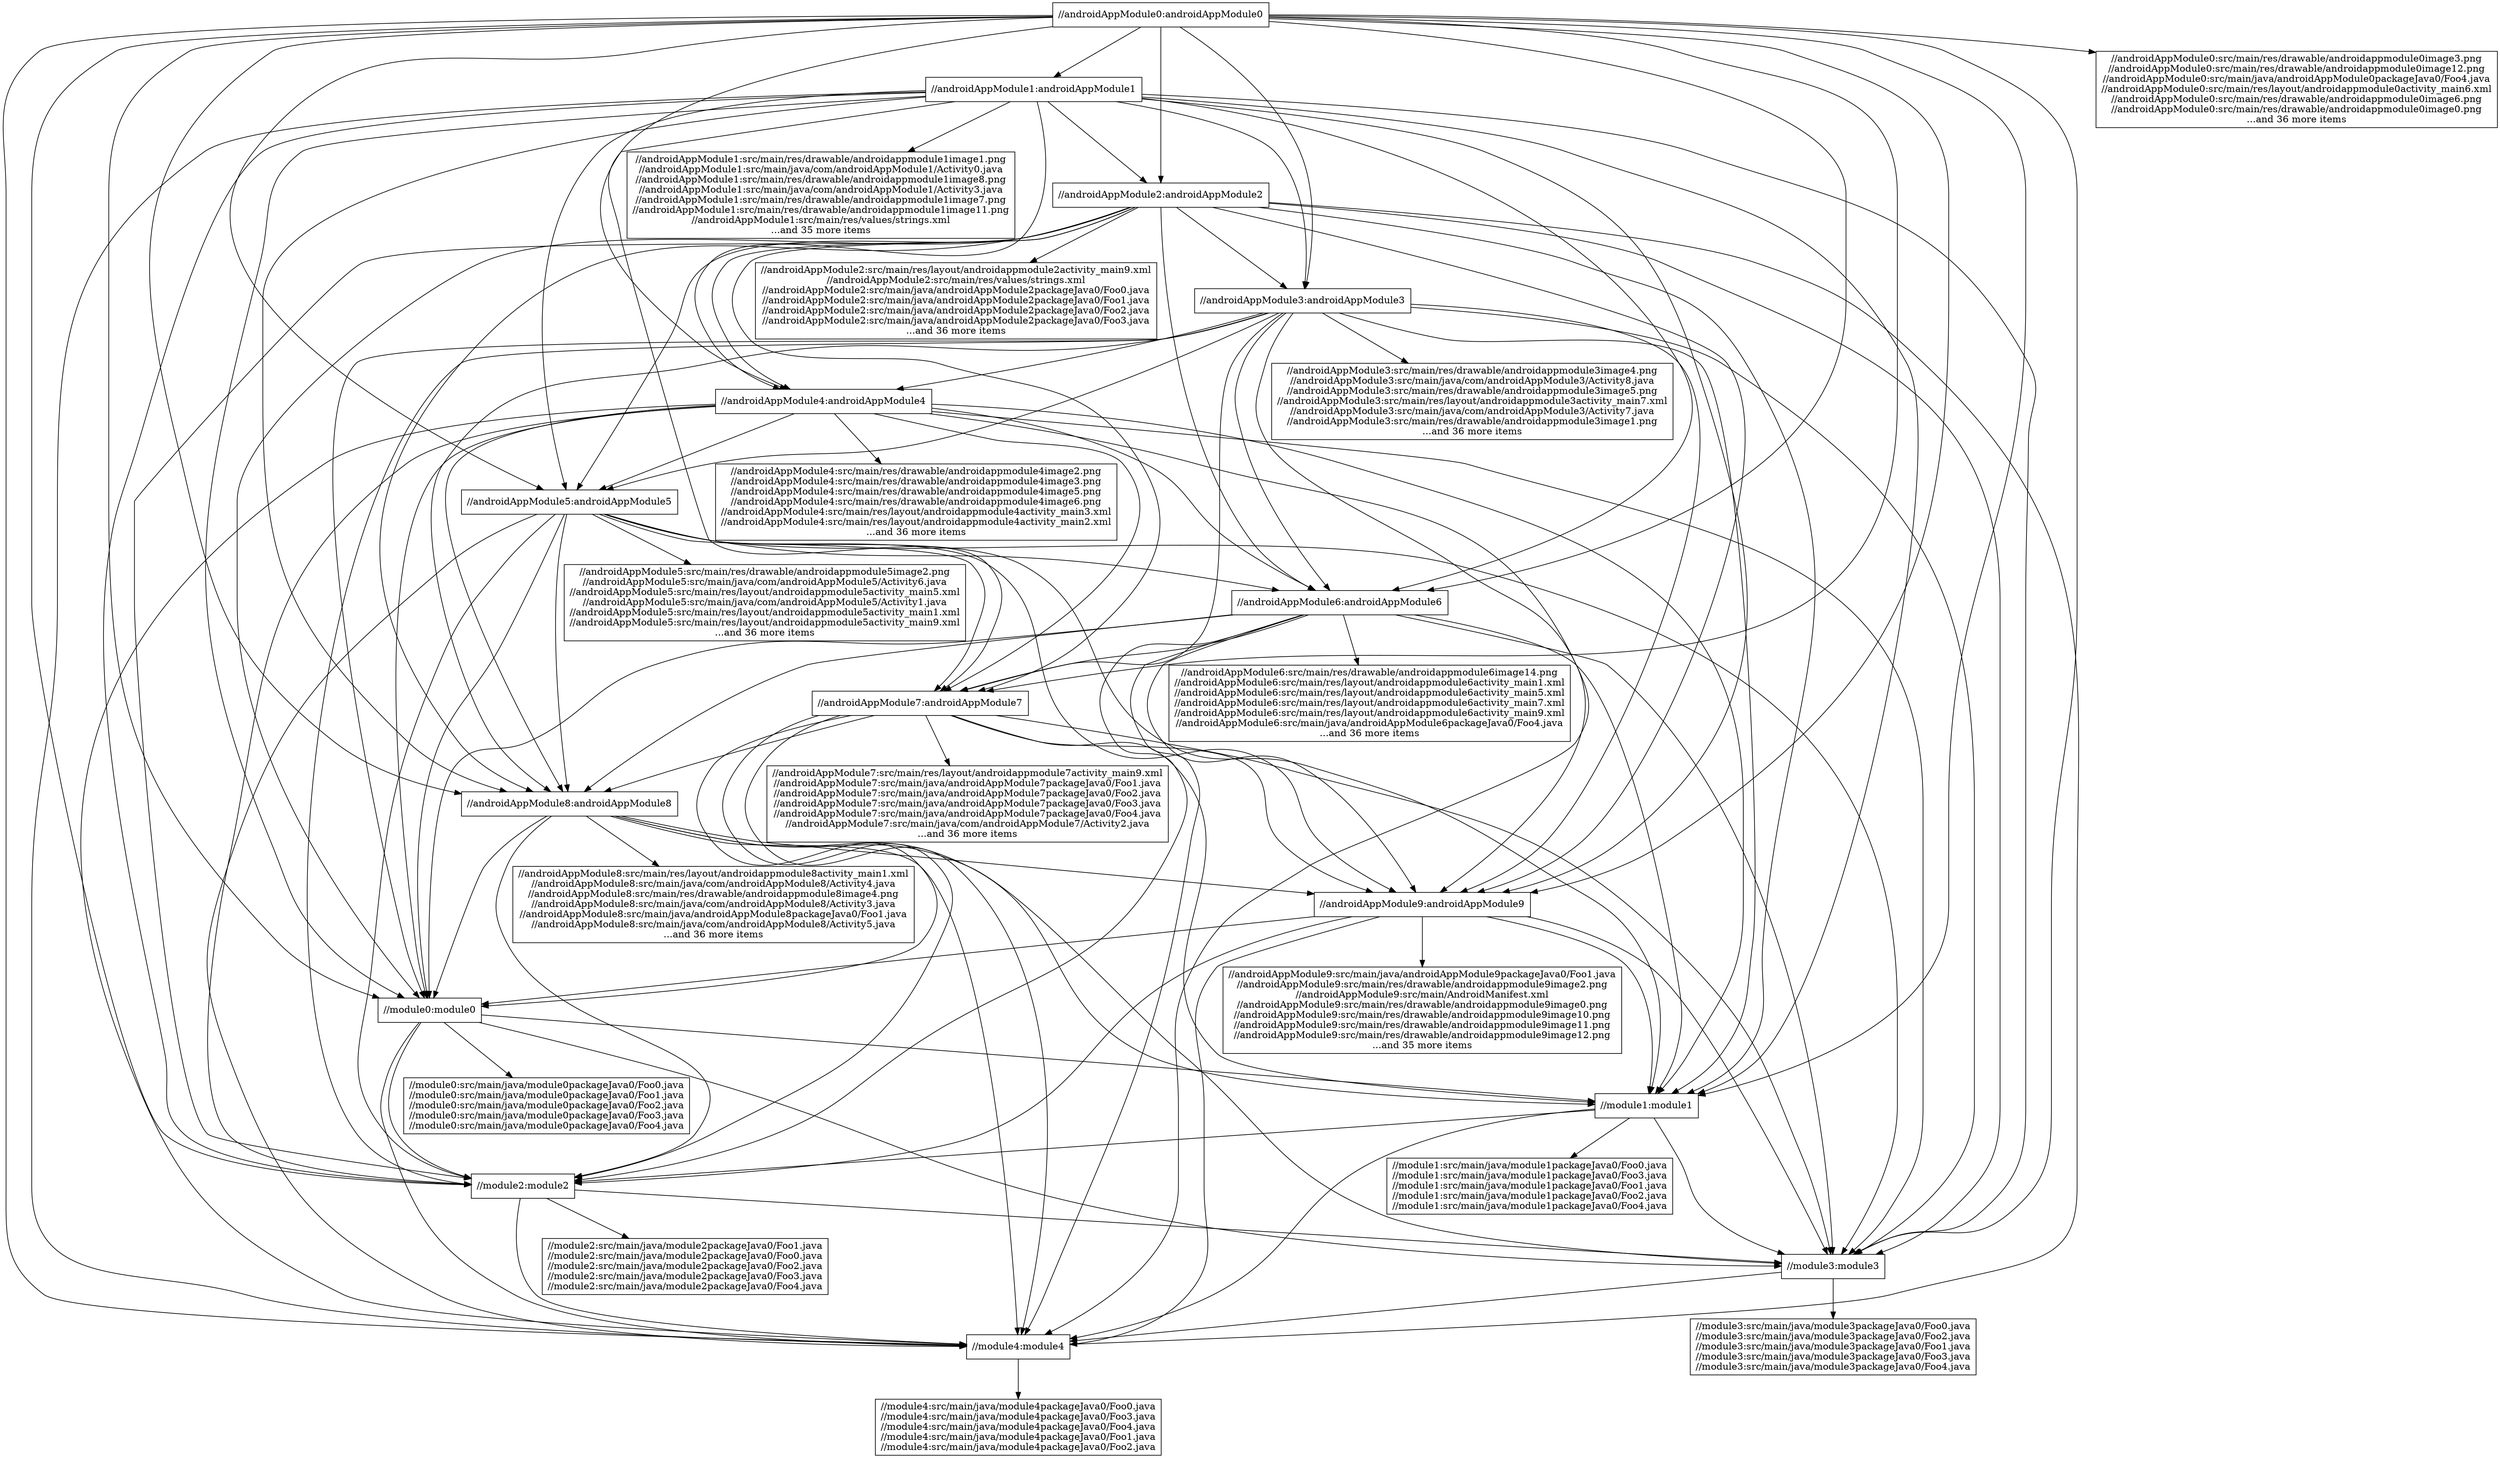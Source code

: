 digraph mygraph {
  node [shape=box];
"//androidAppModule0:androidAppModule0"
"//androidAppModule0:androidAppModule0" -> "//androidAppModule1:androidAppModule1"
"//androidAppModule0:androidAppModule0" -> "//androidAppModule2:androidAppModule2"
"//androidAppModule0:androidAppModule0" -> "//androidAppModule3:androidAppModule3"
"//androidAppModule0:androidAppModule0" -> "//androidAppModule4:androidAppModule4"
"//androidAppModule0:androidAppModule0" -> "//androidAppModule5:androidAppModule5"
"//androidAppModule0:androidAppModule0" -> "//androidAppModule6:androidAppModule6"
"//androidAppModule0:androidAppModule0" -> "//androidAppModule7:androidAppModule7"
"//androidAppModule0:androidAppModule0" -> "//androidAppModule8:androidAppModule8"
"//androidAppModule0:androidAppModule0" -> "//androidAppModule9:androidAppModule9"
"//androidAppModule0:androidAppModule0" -> "//module0:module0"
"//androidAppModule0:androidAppModule0" -> "//module1:module1"
"//androidAppModule0:androidAppModule0" -> "//module2:module2"
"//androidAppModule0:androidAppModule0" -> "//module3:module3"
"//androidAppModule0:androidAppModule0" -> "//androidAppModule0:src/main/res/drawable/androidappmodule0image3.png\n//androidAppModule0:src/main/res/drawable/androidappmodule0image12.png\n//androidAppModule0:src/main/java/androidAppModule0packageJava0/Foo4.java\n//androidAppModule0:src/main/res/layout/androidappmodule0activity_main6.xml\n//androidAppModule0:src/main/res/drawable/androidappmodule0image6.png\n//androidAppModule0:src/main/res/drawable/androidappmodule0image0.png\n...and 36 more items"
"//androidAppModule0:androidAppModule0" -> "//module4:module4"
"//androidAppModule1:androidAppModule1"
"//androidAppModule1:androidAppModule1" -> "//androidAppModule2:androidAppModule2"
"//androidAppModule1:androidAppModule1" -> "//androidAppModule3:androidAppModule3"
"//androidAppModule1:androidAppModule1" -> "//androidAppModule4:androidAppModule4"
"//androidAppModule1:androidAppModule1" -> "//androidAppModule5:androidAppModule5"
"//androidAppModule1:androidAppModule1" -> "//androidAppModule6:androidAppModule6"
"//androidAppModule1:androidAppModule1" -> "//androidAppModule7:androidAppModule7"
"//androidAppModule1:androidAppModule1" -> "//androidAppModule8:androidAppModule8"
"//androidAppModule1:androidAppModule1" -> "//androidAppModule9:androidAppModule9"
"//androidAppModule1:androidAppModule1" -> "//module0:module0"
"//androidAppModule1:androidAppModule1" -> "//module1:module1"
"//androidAppModule1:androidAppModule1" -> "//module2:module2"
"//androidAppModule1:androidAppModule1" -> "//module3:module3"
"//androidAppModule1:androidAppModule1" -> "//androidAppModule1:src/main/res/drawable/androidappmodule1image1.png\n//androidAppModule1:src/main/java/com/androidAppModule1/Activity0.java\n//androidAppModule1:src/main/res/drawable/androidappmodule1image8.png\n//androidAppModule1:src/main/java/com/androidAppModule1/Activity3.java\n//androidAppModule1:src/main/res/drawable/androidappmodule1image7.png\n//androidAppModule1:src/main/res/drawable/androidappmodule1image11.png\n//androidAppModule1:src/main/res/values/strings.xml\n...and 35 more items"
"//androidAppModule1:androidAppModule1" -> "//module4:module4"
"//androidAppModule2:androidAppModule2"
"//androidAppModule2:androidAppModule2" -> "//androidAppModule3:androidAppModule3"
"//androidAppModule2:androidAppModule2" -> "//androidAppModule4:androidAppModule4"
"//androidAppModule2:androidAppModule2" -> "//androidAppModule5:androidAppModule5"
"//androidAppModule2:androidAppModule2" -> "//androidAppModule6:androidAppModule6"
"//androidAppModule2:androidAppModule2" -> "//androidAppModule7:androidAppModule7"
"//androidAppModule2:androidAppModule2" -> "//androidAppModule8:androidAppModule8"
"//androidAppModule2:androidAppModule2" -> "//androidAppModule9:androidAppModule9"
"//androidAppModule2:androidAppModule2" -> "//module0:module0"
"//androidAppModule2:androidAppModule2" -> "//module1:module1"
"//androidAppModule2:androidAppModule2" -> "//module2:module2"
"//androidAppModule2:androidAppModule2" -> "//module3:module3"
"//androidAppModule2:androidAppModule2" -> "//androidAppModule2:src/main/res/layout/androidappmodule2activity_main9.xml\n//androidAppModule2:src/main/res/values/strings.xml\n//androidAppModule2:src/main/java/androidAppModule2packageJava0/Foo0.java\n//androidAppModule2:src/main/java/androidAppModule2packageJava0/Foo1.java\n//androidAppModule2:src/main/java/androidAppModule2packageJava0/Foo2.java\n//androidAppModule2:src/main/java/androidAppModule2packageJava0/Foo3.java\n...and 36 more items"
"//androidAppModule2:androidAppModule2" -> "//module4:module4"
"//androidAppModule3:androidAppModule3"
"//androidAppModule3:androidAppModule3" -> "//androidAppModule4:androidAppModule4"
"//androidAppModule3:androidAppModule3" -> "//androidAppModule5:androidAppModule5"
"//androidAppModule3:androidAppModule3" -> "//androidAppModule6:androidAppModule6"
"//androidAppModule3:androidAppModule3" -> "//androidAppModule7:androidAppModule7"
"//androidAppModule3:androidAppModule3" -> "//androidAppModule8:androidAppModule8"
"//androidAppModule3:androidAppModule3" -> "//androidAppModule9:androidAppModule9"
"//androidAppModule3:androidAppModule3" -> "//module0:module0"
"//androidAppModule3:androidAppModule3" -> "//module1:module1"
"//androidAppModule3:androidAppModule3" -> "//module2:module2"
"//androidAppModule3:androidAppModule3" -> "//module3:module3"
"//androidAppModule3:androidAppModule3" -> "//androidAppModule3:src/main/res/drawable/androidappmodule3image4.png\n//androidAppModule3:src/main/java/com/androidAppModule3/Activity8.java\n//androidAppModule3:src/main/res/drawable/androidappmodule3image5.png\n//androidAppModule3:src/main/res/layout/androidappmodule3activity_main7.xml\n//androidAppModule3:src/main/java/com/androidAppModule3/Activity7.java\n//androidAppModule3:src/main/res/drawable/androidappmodule3image1.png\n...and 36 more items"
"//androidAppModule3:androidAppModule3" -> "//module4:module4"
"//androidAppModule4:androidAppModule4"
"//androidAppModule4:androidAppModule4" -> "//androidAppModule5:androidAppModule5"
"//androidAppModule4:androidAppModule4" -> "//androidAppModule6:androidAppModule6"
"//androidAppModule4:androidAppModule4" -> "//androidAppModule7:androidAppModule7"
"//androidAppModule4:androidAppModule4" -> "//androidAppModule8:androidAppModule8"
"//androidAppModule4:androidAppModule4" -> "//androidAppModule9:androidAppModule9"
"//androidAppModule4:androidAppModule4" -> "//module0:module0"
"//androidAppModule4:androidAppModule4" -> "//module1:module1"
"//androidAppModule4:androidAppModule4" -> "//module2:module2"
"//androidAppModule4:androidAppModule4" -> "//module3:module3"
"//androidAppModule4:androidAppModule4" -> "//androidAppModule4:src/main/res/drawable/androidappmodule4image2.png\n//androidAppModule4:src/main/res/drawable/androidappmodule4image3.png\n//androidAppModule4:src/main/res/drawable/androidappmodule4image5.png\n//androidAppModule4:src/main/res/drawable/androidappmodule4image6.png\n//androidAppModule4:src/main/res/layout/androidappmodule4activity_main3.xml\n//androidAppModule4:src/main/res/layout/androidappmodule4activity_main2.xml\n...and 36 more items"
"//androidAppModule4:androidAppModule4" -> "//module4:module4"
"//androidAppModule4:src/main/res/drawable/androidappmodule4image2.png\n//androidAppModule4:src/main/res/drawable/androidappmodule4image3.png\n//androidAppModule4:src/main/res/drawable/androidappmodule4image5.png\n//androidAppModule4:src/main/res/drawable/androidappmodule4image6.png\n//androidAppModule4:src/main/res/layout/androidappmodule4activity_main3.xml\n//androidAppModule4:src/main/res/layout/androidappmodule4activity_main2.xml\n...and 36 more items"
"//androidAppModule5:androidAppModule5"
"//androidAppModule5:androidAppModule5" -> "//androidAppModule6:androidAppModule6"
"//androidAppModule5:androidAppModule5" -> "//androidAppModule7:androidAppModule7"
"//androidAppModule5:androidAppModule5" -> "//androidAppModule8:androidAppModule8"
"//androidAppModule5:androidAppModule5" -> "//androidAppModule9:androidAppModule9"
"//androidAppModule5:androidAppModule5" -> "//module0:module0"
"//androidAppModule5:androidAppModule5" -> "//module1:module1"
"//androidAppModule5:androidAppModule5" -> "//module2:module2"
"//androidAppModule5:androidAppModule5" -> "//module3:module3"
"//androidAppModule5:androidAppModule5" -> "//androidAppModule5:src/main/res/drawable/androidappmodule5image2.png\n//androidAppModule5:src/main/java/com/androidAppModule5/Activity6.java\n//androidAppModule5:src/main/res/layout/androidappmodule5activity_main5.xml\n//androidAppModule5:src/main/java/com/androidAppModule5/Activity1.java\n//androidAppModule5:src/main/res/layout/androidappmodule5activity_main1.xml\n//androidAppModule5:src/main/res/layout/androidappmodule5activity_main9.xml\n...and 36 more items"
"//androidAppModule5:androidAppModule5" -> "//module4:module4"
"//androidAppModule5:src/main/res/drawable/androidappmodule5image2.png\n//androidAppModule5:src/main/java/com/androidAppModule5/Activity6.java\n//androidAppModule5:src/main/res/layout/androidappmodule5activity_main5.xml\n//androidAppModule5:src/main/java/com/androidAppModule5/Activity1.java\n//androidAppModule5:src/main/res/layout/androidappmodule5activity_main1.xml\n//androidAppModule5:src/main/res/layout/androidappmodule5activity_main9.xml\n...and 36 more items"
"//androidAppModule6:androidAppModule6"
"//androidAppModule6:androidAppModule6" -> "//androidAppModule7:androidAppModule7"
"//androidAppModule6:androidAppModule6" -> "//androidAppModule8:androidAppModule8"
"//androidAppModule6:androidAppModule6" -> "//androidAppModule9:androidAppModule9"
"//androidAppModule6:androidAppModule6" -> "//module0:module0"
"//androidAppModule6:androidAppModule6" -> "//module1:module1"
"//androidAppModule6:androidAppModule6" -> "//module2:module2"
"//androidAppModule6:androidAppModule6" -> "//module3:module3"
"//androidAppModule6:androidAppModule6" -> "//androidAppModule6:src/main/res/drawable/androidappmodule6image14.png\n//androidAppModule6:src/main/res/layout/androidappmodule6activity_main1.xml\n//androidAppModule6:src/main/res/layout/androidappmodule6activity_main5.xml\n//androidAppModule6:src/main/res/layout/androidappmodule6activity_main7.xml\n//androidAppModule6:src/main/res/layout/androidappmodule6activity_main9.xml\n//androidAppModule6:src/main/java/androidAppModule6packageJava0/Foo4.java\n...and 36 more items"
"//androidAppModule6:androidAppModule6" -> "//module4:module4"
"//androidAppModule6:src/main/res/drawable/androidappmodule6image14.png\n//androidAppModule6:src/main/res/layout/androidappmodule6activity_main1.xml\n//androidAppModule6:src/main/res/layout/androidappmodule6activity_main5.xml\n//androidAppModule6:src/main/res/layout/androidappmodule6activity_main7.xml\n//androidAppModule6:src/main/res/layout/androidappmodule6activity_main9.xml\n//androidAppModule6:src/main/java/androidAppModule6packageJava0/Foo4.java\n...and 36 more items"
"//androidAppModule7:androidAppModule7"
"//androidAppModule7:androidAppModule7" -> "//androidAppModule8:androidAppModule8"
"//androidAppModule7:androidAppModule7" -> "//androidAppModule9:androidAppModule9"
"//androidAppModule7:androidAppModule7" -> "//module0:module0"
"//androidAppModule7:androidAppModule7" -> "//module1:module1"
"//androidAppModule7:androidAppModule7" -> "//module2:module2"
"//androidAppModule7:androidAppModule7" -> "//module3:module3"
"//androidAppModule7:androidAppModule7" -> "//androidAppModule7:src/main/res/layout/androidappmodule7activity_main9.xml\n//androidAppModule7:src/main/java/androidAppModule7packageJava0/Foo1.java\n//androidAppModule7:src/main/java/androidAppModule7packageJava0/Foo2.java\n//androidAppModule7:src/main/java/androidAppModule7packageJava0/Foo3.java\n//androidAppModule7:src/main/java/androidAppModule7packageJava0/Foo4.java\n//androidAppModule7:src/main/java/com/androidAppModule7/Activity2.java\n...and 36 more items"
"//androidAppModule7:androidAppModule7" -> "//module4:module4"
"//androidAppModule7:src/main/res/layout/androidappmodule7activity_main9.xml\n//androidAppModule7:src/main/java/androidAppModule7packageJava0/Foo1.java\n//androidAppModule7:src/main/java/androidAppModule7packageJava0/Foo2.java\n//androidAppModule7:src/main/java/androidAppModule7packageJava0/Foo3.java\n//androidAppModule7:src/main/java/androidAppModule7packageJava0/Foo4.java\n//androidAppModule7:src/main/java/com/androidAppModule7/Activity2.java\n...and 36 more items"
"//androidAppModule8:androidAppModule8"
"//androidAppModule8:androidAppModule8" -> "//androidAppModule9:androidAppModule9"
"//androidAppModule8:androidAppModule8" -> "//module0:module0"
"//androidAppModule8:androidAppModule8" -> "//module1:module1"
"//androidAppModule8:androidAppModule8" -> "//module2:module2"
"//androidAppModule8:androidAppModule8" -> "//module3:module3"
"//androidAppModule8:androidAppModule8" -> "//androidAppModule8:src/main/res/layout/androidappmodule8activity_main1.xml\n//androidAppModule8:src/main/java/com/androidAppModule8/Activity4.java\n//androidAppModule8:src/main/res/drawable/androidappmodule8image4.png\n//androidAppModule8:src/main/java/com/androidAppModule8/Activity3.java\n//androidAppModule8:src/main/java/androidAppModule8packageJava0/Foo1.java\n//androidAppModule8:src/main/java/com/androidAppModule8/Activity5.java\n...and 36 more items"
"//androidAppModule8:androidAppModule8" -> "//module4:module4"
"//androidAppModule9:androidAppModule9"
"//androidAppModule9:androidAppModule9" -> "//module0:module0"
"//androidAppModule9:androidAppModule9" -> "//module1:module1"
"//androidAppModule9:androidAppModule9" -> "//module2:module2"
"//androidAppModule9:androidAppModule9" -> "//module3:module3"
"//androidAppModule9:androidAppModule9" -> "//androidAppModule9:src/main/java/androidAppModule9packageJava0/Foo1.java\n//androidAppModule9:src/main/res/drawable/androidappmodule9image2.png\n//androidAppModule9:src/main/AndroidManifest.xml\n//androidAppModule9:src/main/res/drawable/androidappmodule9image0.png\n//androidAppModule9:src/main/res/drawable/androidappmodule9image10.png\n//androidAppModule9:src/main/res/drawable/androidappmodule9image11.png\n//androidAppModule9:src/main/res/drawable/androidappmodule9image12.png\n...and 35 more items"
"//androidAppModule9:androidAppModule9" -> "//module4:module4"
"//androidAppModule2:src/main/res/layout/androidappmodule2activity_main9.xml\n//androidAppModule2:src/main/res/values/strings.xml\n//androidAppModule2:src/main/java/androidAppModule2packageJava0/Foo0.java\n//androidAppModule2:src/main/java/androidAppModule2packageJava0/Foo1.java\n//androidAppModule2:src/main/java/androidAppModule2packageJava0/Foo2.java\n//androidAppModule2:src/main/java/androidAppModule2packageJava0/Foo3.java\n...and 36 more items"
"//androidAppModule1:src/main/res/drawable/androidappmodule1image1.png\n//androidAppModule1:src/main/java/com/androidAppModule1/Activity0.java\n//androidAppModule1:src/main/res/drawable/androidappmodule1image8.png\n//androidAppModule1:src/main/java/com/androidAppModule1/Activity3.java\n//androidAppModule1:src/main/res/drawable/androidappmodule1image7.png\n//androidAppModule1:src/main/res/drawable/androidappmodule1image11.png\n//androidAppModule1:src/main/res/values/strings.xml\n...and 35 more items"
"//androidAppModule3:src/main/res/drawable/androidappmodule3image4.png\n//androidAppModule3:src/main/java/com/androidAppModule3/Activity8.java\n//androidAppModule3:src/main/res/drawable/androidappmodule3image5.png\n//androidAppModule3:src/main/res/layout/androidappmodule3activity_main7.xml\n//androidAppModule3:src/main/java/com/androidAppModule3/Activity7.java\n//androidAppModule3:src/main/res/drawable/androidappmodule3image1.png\n...and 36 more items"
"//androidAppModule9:src/main/java/androidAppModule9packageJava0/Foo1.java\n//androidAppModule9:src/main/res/drawable/androidappmodule9image2.png\n//androidAppModule9:src/main/AndroidManifest.xml\n//androidAppModule9:src/main/res/drawable/androidappmodule9image0.png\n//androidAppModule9:src/main/res/drawable/androidappmodule9image10.png\n//androidAppModule9:src/main/res/drawable/androidappmodule9image11.png\n//androidAppModule9:src/main/res/drawable/androidappmodule9image12.png\n...and 35 more items"
"//androidAppModule0:src/main/res/drawable/androidappmodule0image3.png\n//androidAppModule0:src/main/res/drawable/androidappmodule0image12.png\n//androidAppModule0:src/main/java/androidAppModule0packageJava0/Foo4.java\n//androidAppModule0:src/main/res/layout/androidappmodule0activity_main6.xml\n//androidAppModule0:src/main/res/drawable/androidappmodule0image6.png\n//androidAppModule0:src/main/res/drawable/androidappmodule0image0.png\n...and 36 more items"
"//module0:module0"
"//module0:module0" -> "//module4:module4"
"//module0:module0" -> "//module1:module1"
"//module0:module0" -> "//module2:module2"
"//module0:module0" -> "//module0:src/main/java/module0packageJava0/Foo0.java\n//module0:src/main/java/module0packageJava0/Foo1.java\n//module0:src/main/java/module0packageJava0/Foo2.java\n//module0:src/main/java/module0packageJava0/Foo3.java\n//module0:src/main/java/module0packageJava0/Foo4.java"
"//module0:module0" -> "//module3:module3"
"//module0:src/main/java/module0packageJava0/Foo0.java\n//module0:src/main/java/module0packageJava0/Foo1.java\n//module0:src/main/java/module0packageJava0/Foo2.java\n//module0:src/main/java/module0packageJava0/Foo3.java\n//module0:src/main/java/module0packageJava0/Foo4.java"
"//module1:module1"
"//module1:module1" -> "//module2:module2"
"//module1:module1" -> "//module3:module3"
"//module1:module1" -> "//module1:src/main/java/module1packageJava0/Foo0.java\n//module1:src/main/java/module1packageJava0/Foo3.java\n//module1:src/main/java/module1packageJava0/Foo1.java\n//module1:src/main/java/module1packageJava0/Foo2.java\n//module1:src/main/java/module1packageJava0/Foo4.java"
"//module1:module1" -> "//module4:module4"
"//module2:module2"
"//module2:module2" -> "//module3:module3"
"//module2:module2" -> "//module2:src/main/java/module2packageJava0/Foo1.java\n//module2:src/main/java/module2packageJava0/Foo0.java\n//module2:src/main/java/module2packageJava0/Foo2.java\n//module2:src/main/java/module2packageJava0/Foo3.java\n//module2:src/main/java/module2packageJava0/Foo4.java"
"//module2:module2" -> "//module4:module4"
"//module2:src/main/java/module2packageJava0/Foo1.java\n//module2:src/main/java/module2packageJava0/Foo0.java\n//module2:src/main/java/module2packageJava0/Foo2.java\n//module2:src/main/java/module2packageJava0/Foo3.java\n//module2:src/main/java/module2packageJava0/Foo4.java"
"//module3:module3"
"//module3:module3" -> "//module3:src/main/java/module3packageJava0/Foo0.java\n//module3:src/main/java/module3packageJava0/Foo2.java\n//module3:src/main/java/module3packageJava0/Foo1.java\n//module3:src/main/java/module3packageJava0/Foo3.java\n//module3:src/main/java/module3packageJava0/Foo4.java"
"//module3:module3" -> "//module4:module4"
"//module3:src/main/java/module3packageJava0/Foo0.java\n//module3:src/main/java/module3packageJava0/Foo2.java\n//module3:src/main/java/module3packageJava0/Foo1.java\n//module3:src/main/java/module3packageJava0/Foo3.java\n//module3:src/main/java/module3packageJava0/Foo4.java"
"//module4:module4"
"//module4:module4" -> "//module4:src/main/java/module4packageJava0/Foo0.java\n//module4:src/main/java/module4packageJava0/Foo3.java\n//module4:src/main/java/module4packageJava0/Foo4.java\n//module4:src/main/java/module4packageJava0/Foo1.java\n//module4:src/main/java/module4packageJava0/Foo2.java"
"//module4:src/main/java/module4packageJava0/Foo0.java\n//module4:src/main/java/module4packageJava0/Foo3.java\n//module4:src/main/java/module4packageJava0/Foo4.java\n//module4:src/main/java/module4packageJava0/Foo1.java\n//module4:src/main/java/module4packageJava0/Foo2.java"
"//androidAppModule8:src/main/res/layout/androidappmodule8activity_main1.xml\n//androidAppModule8:src/main/java/com/androidAppModule8/Activity4.java\n//androidAppModule8:src/main/res/drawable/androidappmodule8image4.png\n//androidAppModule8:src/main/java/com/androidAppModule8/Activity3.java\n//androidAppModule8:src/main/java/androidAppModule8packageJava0/Foo1.java\n//androidAppModule8:src/main/java/com/androidAppModule8/Activity5.java\n...and 36 more items"
"//module1:src/main/java/module1packageJava0/Foo0.java\n//module1:src/main/java/module1packageJava0/Foo3.java\n//module1:src/main/java/module1packageJava0/Foo1.java\n//module1:src/main/java/module1packageJava0/Foo2.java\n//module1:src/main/java/module1packageJava0/Foo4.java"
}
